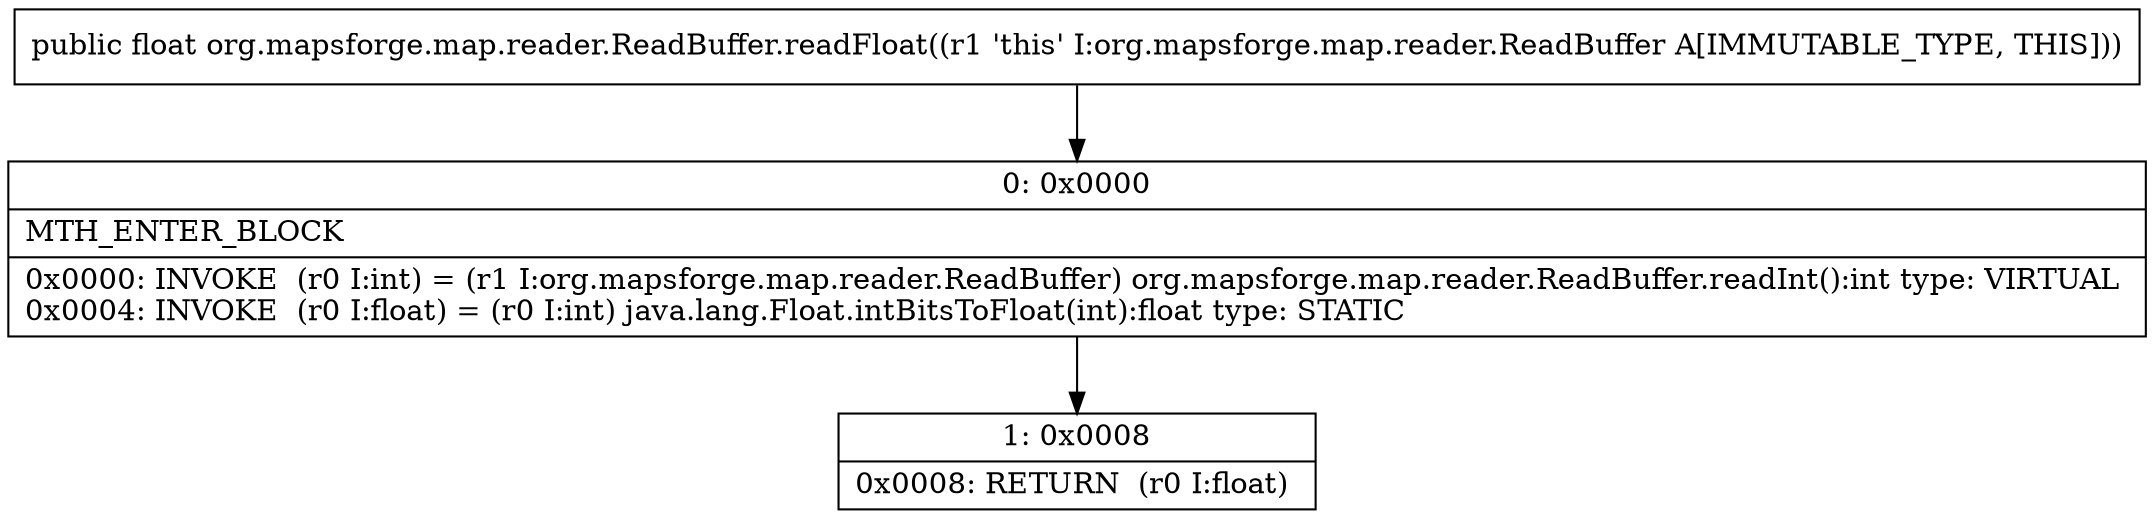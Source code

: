 digraph "CFG fororg.mapsforge.map.reader.ReadBuffer.readFloat()F" {
Node_0 [shape=record,label="{0\:\ 0x0000|MTH_ENTER_BLOCK\l|0x0000: INVOKE  (r0 I:int) = (r1 I:org.mapsforge.map.reader.ReadBuffer) org.mapsforge.map.reader.ReadBuffer.readInt():int type: VIRTUAL \l0x0004: INVOKE  (r0 I:float) = (r0 I:int) java.lang.Float.intBitsToFloat(int):float type: STATIC \l}"];
Node_1 [shape=record,label="{1\:\ 0x0008|0x0008: RETURN  (r0 I:float) \l}"];
MethodNode[shape=record,label="{public float org.mapsforge.map.reader.ReadBuffer.readFloat((r1 'this' I:org.mapsforge.map.reader.ReadBuffer A[IMMUTABLE_TYPE, THIS])) }"];
MethodNode -> Node_0;
Node_0 -> Node_1;
}

